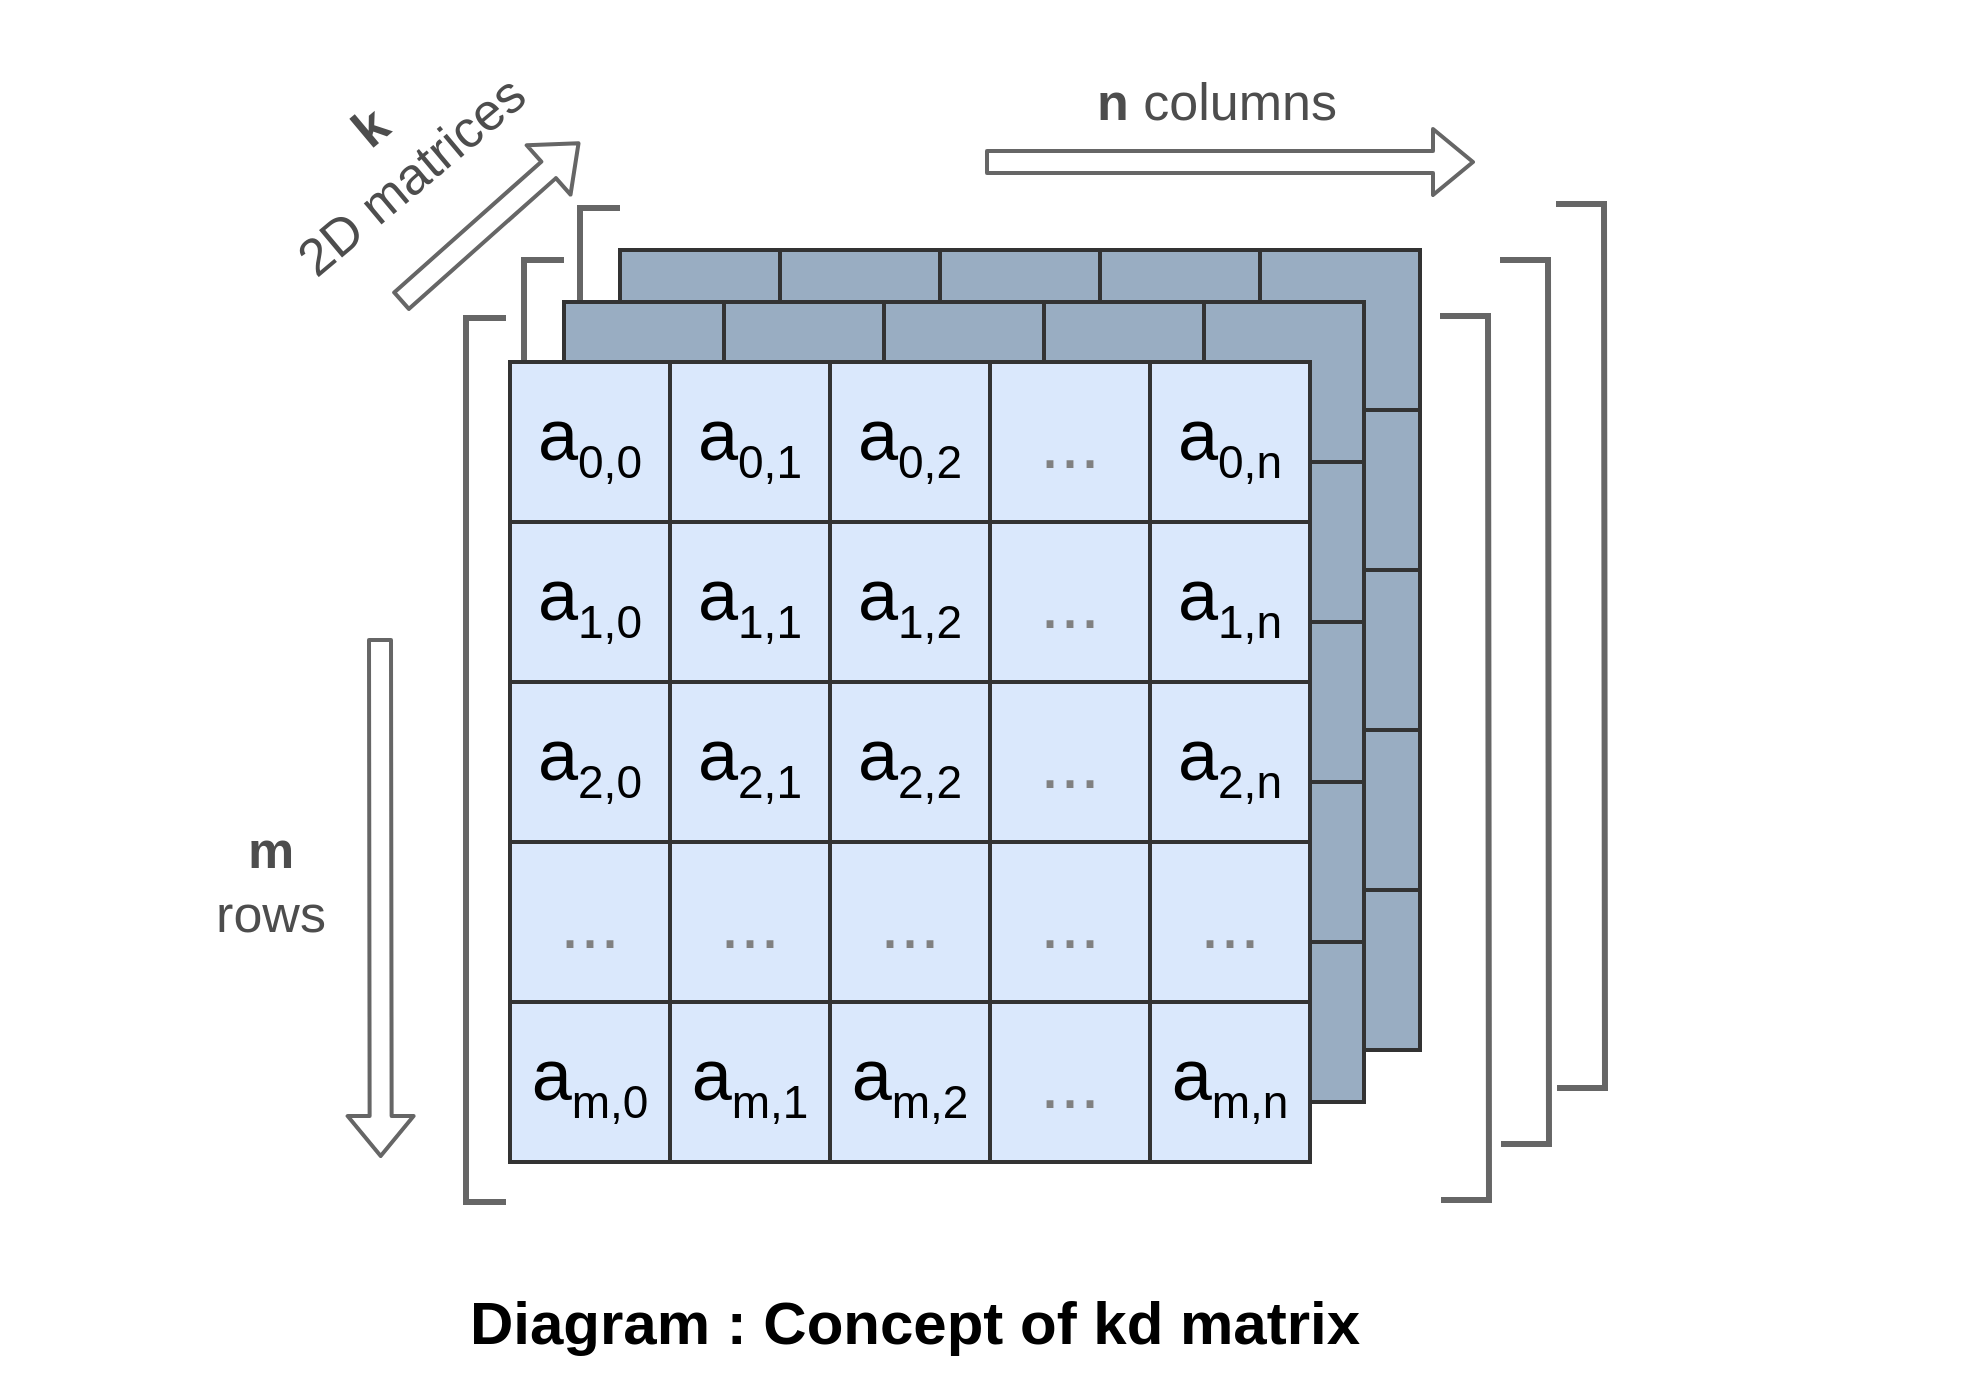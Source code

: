 <mxfile version="12.9.14" type="device"><diagram name="ConceptMatrix3D" id="LwN5qw8sAVuNAFXaMrWz"><mxGraphModel dx="1102" dy="572" grid="1" gridSize="10" guides="1" tooltips="1" connect="1" arrows="1" fold="1" page="1" pageScale="1" pageWidth="1654" pageHeight="1169" math="0" shadow="0"><root><mxCell id="jgN0j8jowN3rlkmGiEIB-0"/><mxCell id="jgN0j8jowN3rlkmGiEIB-1" parent="jgN0j8jowN3rlkmGiEIB-0"/><mxCell id="zbZZlBFge7Po_u3N0cA--0" value="" style="rounded=0;whiteSpace=wrap;html=1;fillColor=none;strokeColor=none;" parent="jgN0j8jowN3rlkmGiEIB-1" vertex="1"><mxGeometry x="370" y="242" width="980" height="670" as="geometry"/></mxCell><mxCell id="nV_At0OnJtEmXYAhptDl-3" value="" style="endArrow=none;html=1;fontSize=40;strokeWidth=3;rounded=0;strokeColor=#666666;" parent="jgN0j8jowN3rlkmGiEIB-1" edge="1"><mxGeometry width="50" height="50" relative="1" as="geometry"><mxPoint x="680" y="765" as="sourcePoint"/><mxPoint x="680" y="323" as="targetPoint"/><Array as="points"><mxPoint x="660" y="765"/><mxPoint x="660" y="323"/></Array></mxGeometry></mxCell><mxCell id="nV_At0OnJtEmXYAhptDl-2" value="" style="endArrow=none;html=1;fontSize=40;strokeWidth=3;rounded=0;strokeColor=#666666;" parent="jgN0j8jowN3rlkmGiEIB-1" edge="1"><mxGeometry width="50" height="50" relative="1" as="geometry"><mxPoint x="652" y="791" as="sourcePoint"/><mxPoint x="652" y="349" as="targetPoint"/><Array as="points"><mxPoint x="632" y="791"/><mxPoint x="632" y="349"/></Array></mxGeometry></mxCell><mxCell id="jgN0j8jowN3rlkmGiEIB-112" value="" style="whiteSpace=wrap;html=1;aspect=fixed;strokeWidth=2;fontSize=36;strokeColor=#333333;fillColor=#99ADC2;fontColor=#000000;" parent="jgN0j8jowN3rlkmGiEIB-1" vertex="1"><mxGeometry x="1000" y="424" width="80" height="80" as="geometry"/></mxCell><mxCell id="jgN0j8jowN3rlkmGiEIB-113" value="" style="whiteSpace=wrap;html=1;aspect=fixed;strokeWidth=2;fontSize=36;strokeColor=#333333;fillColor=#99ADC2;" parent="jgN0j8jowN3rlkmGiEIB-1" vertex="1"><mxGeometry x="1000" y="504" width="80" height="80" as="geometry"/></mxCell><mxCell id="jgN0j8jowN3rlkmGiEIB-114" value="..." style="whiteSpace=wrap;html=1;aspect=fixed;strokeWidth=2;fontSize=36;strokeColor=#333333;fillColor=#99ADC2;fontColor=#808080;" parent="jgN0j8jowN3rlkmGiEIB-1" vertex="1"><mxGeometry x="1000" y="584" width="80" height="80" as="geometry"/></mxCell><mxCell id="jgN0j8jowN3rlkmGiEIB-115" value="" style="whiteSpace=wrap;html=1;aspect=fixed;strokeWidth=2;fontSize=36;strokeColor=#333333;fillColor=#99ADC2;fontColor=#000000;" parent="jgN0j8jowN3rlkmGiEIB-1" vertex="1"><mxGeometry x="1000" y="664" width="80" height="80" as="geometry"/></mxCell><mxCell id="jgN0j8jowN3rlkmGiEIB-116" value="" style="whiteSpace=wrap;html=1;aspect=fixed;strokeWidth=2;fontSize=36;strokeColor=#333333;fillColor=#99ADC2;" parent="jgN0j8jowN3rlkmGiEIB-1" vertex="1"><mxGeometry x="680" y="344" width="80" height="80" as="geometry"/></mxCell><mxCell id="jgN0j8jowN3rlkmGiEIB-117" value="" style="whiteSpace=wrap;html=1;aspect=fixed;strokeWidth=2;fontSize=36;strokeColor=#333333;fillColor=#99ADC2;" parent="jgN0j8jowN3rlkmGiEIB-1" vertex="1"><mxGeometry x="760" y="344" width="80" height="80" as="geometry"/></mxCell><mxCell id="jgN0j8jowN3rlkmGiEIB-118" value="" style="whiteSpace=wrap;html=1;aspect=fixed;strokeWidth=2;fontSize=36;strokeColor=#333333;fillColor=#99ADC2;" parent="jgN0j8jowN3rlkmGiEIB-1" vertex="1"><mxGeometry x="840" y="344" width="80" height="80" as="geometry"/></mxCell><mxCell id="jgN0j8jowN3rlkmGiEIB-119" value="" style="whiteSpace=wrap;html=1;aspect=fixed;strokeWidth=2;fontSize=36;strokeColor=#333333;fillColor=#99ADC2;fontColor=#808080;" parent="jgN0j8jowN3rlkmGiEIB-1" vertex="1"><mxGeometry x="920" y="344" width="80" height="80" as="geometry"/></mxCell><mxCell id="jgN0j8jowN3rlkmGiEIB-120" value="" style="whiteSpace=wrap;html=1;aspect=fixed;strokeWidth=2;fontSize=36;strokeColor=#333333;fillColor=#99ADC2;" parent="jgN0j8jowN3rlkmGiEIB-1" vertex="1"><mxGeometry x="1000" y="344" width="80" height="80" as="geometry"/></mxCell><mxCell id="jgN0j8jowN3rlkmGiEIB-108" value="" style="whiteSpace=wrap;html=1;aspect=fixed;strokeWidth=2;fontSize=36;strokeColor=#333333;fillColor=#99ADC2;fontColor=#000000;" parent="jgN0j8jowN3rlkmGiEIB-1" vertex="1"><mxGeometry x="972" y="450" width="80" height="80" as="geometry"/></mxCell><mxCell id="jgN0j8jowN3rlkmGiEIB-109" value="" style="whiteSpace=wrap;html=1;aspect=fixed;strokeWidth=2;fontSize=36;strokeColor=#333333;fillColor=#99ADC2;" parent="jgN0j8jowN3rlkmGiEIB-1" vertex="1"><mxGeometry x="972" y="530" width="80" height="80" as="geometry"/></mxCell><mxCell id="jgN0j8jowN3rlkmGiEIB-110" value="" style="whiteSpace=wrap;html=1;aspect=fixed;strokeWidth=2;fontSize=36;strokeColor=#333333;fillColor=#99ADC2;fontColor=#808080;" parent="jgN0j8jowN3rlkmGiEIB-1" vertex="1"><mxGeometry x="972" y="610" width="80" height="80" as="geometry"/></mxCell><mxCell id="jgN0j8jowN3rlkmGiEIB-111" value="" style="whiteSpace=wrap;html=1;aspect=fixed;strokeWidth=2;fontSize=36;strokeColor=#333333;fillColor=#99ADC2;fontColor=#000000;" parent="jgN0j8jowN3rlkmGiEIB-1" vertex="1"><mxGeometry x="972" y="690" width="80" height="80" as="geometry"/></mxCell><mxCell id="jgN0j8jowN3rlkmGiEIB-71" value="" style="whiteSpace=wrap;html=1;aspect=fixed;strokeWidth=2;fontSize=36;strokeColor=#333333;fillColor=#99ADC2;" parent="jgN0j8jowN3rlkmGiEIB-1" vertex="1"><mxGeometry x="652" y="370" width="80" height="80" as="geometry"/></mxCell><mxCell id="jgN0j8jowN3rlkmGiEIB-72" value="" style="whiteSpace=wrap;html=1;aspect=fixed;strokeWidth=2;fontSize=36;strokeColor=#333333;fillColor=#99ADC2;" parent="jgN0j8jowN3rlkmGiEIB-1" vertex="1"><mxGeometry x="732" y="370" width="80" height="80" as="geometry"/></mxCell><mxCell id="jgN0j8jowN3rlkmGiEIB-73" value="" style="whiteSpace=wrap;html=1;aspect=fixed;strokeWidth=2;fontSize=36;strokeColor=#333333;fillColor=#99ADC2;" parent="jgN0j8jowN3rlkmGiEIB-1" vertex="1"><mxGeometry x="812" y="370" width="80" height="80" as="geometry"/></mxCell><mxCell id="jgN0j8jowN3rlkmGiEIB-74" value="" style="whiteSpace=wrap;html=1;aspect=fixed;strokeWidth=2;fontSize=36;strokeColor=#333333;fillColor=#99ADC2;fontColor=#808080;" parent="jgN0j8jowN3rlkmGiEIB-1" vertex="1"><mxGeometry x="892" y="370" width="80" height="80" as="geometry"/></mxCell><mxCell id="jgN0j8jowN3rlkmGiEIB-75" value="" style="whiteSpace=wrap;html=1;aspect=fixed;strokeWidth=2;fontSize=36;strokeColor=#333333;fillColor=#99ADC2;direction=south;" parent="jgN0j8jowN3rlkmGiEIB-1" vertex="1"><mxGeometry x="972" y="370" width="80" height="80" as="geometry"/></mxCell><mxCell id="jgN0j8jowN3rlkmGiEIB-76" value="n &lt;span style=&quot;font-weight: normal&quot;&gt;columns&lt;/span&gt;" style="text;html=1;align=center;verticalAlign=middle;resizable=0;points=[];autosize=1;fontSize=26;fontColor=#4D4D4D;fontStyle=1" parent="jgN0j8jowN3rlkmGiEIB-1" vertex="1"><mxGeometry x="912.5" y="250" width="130" height="40" as="geometry"/></mxCell><mxCell id="jgN0j8jowN3rlkmGiEIB-81" value="" style="endArrow=none;html=1;fontSize=40;strokeWidth=3;rounded=0;strokeColor=#666666;" parent="jgN0j8jowN3rlkmGiEIB-1" edge="1"><mxGeometry width="50" height="50" relative="1" as="geometry"><mxPoint x="623" y="820" as="sourcePoint"/><mxPoint x="623" y="378" as="targetPoint"/><Array as="points"><mxPoint x="603" y="820"/><mxPoint x="603" y="378"/></Array></mxGeometry></mxCell><mxCell id="jgN0j8jowN3rlkmGiEIB-90" value="" style="endArrow=none;html=1;fontSize=40;strokeWidth=3;rounded=0;strokeColor=#666666;" parent="jgN0j8jowN3rlkmGiEIB-1" edge="1"><mxGeometry width="50" height="50" relative="1" as="geometry"><mxPoint x="1090.5" y="819" as="sourcePoint"/><mxPoint x="1090" y="377" as="targetPoint"/><Array as="points"><mxPoint x="1114.5" y="819"/><mxPoint x="1114" y="377"/></Array></mxGeometry></mxCell><mxCell id="jgN0j8jowN3rlkmGiEIB-95" value="" style="shape=flexArrow;endArrow=classic;html=1;strokeColor=#666666;strokeWidth=2;fontSize=29;fontColor=#333333;" parent="jgN0j8jowN3rlkmGiEIB-1" edge="1"><mxGeometry width="50" height="50" relative="1" as="geometry"><mxPoint x="862.5" y="300" as="sourcePoint"/><mxPoint x="1107.5" y="300" as="targetPoint"/></mxGeometry></mxCell><mxCell id="jgN0j8jowN3rlkmGiEIB-96" value="" style="shape=flexArrow;endArrow=classic;html=1;strokeColor=#666666;strokeWidth=2;fontSize=29;fontColor=#333333;" parent="jgN0j8jowN3rlkmGiEIB-1" edge="1"><mxGeometry width="50" height="50" relative="1" as="geometry"><mxPoint x="560" y="538" as="sourcePoint"/><mxPoint x="560.34" y="798.0" as="targetPoint"/></mxGeometry></mxCell><mxCell id="jgN0j8jowN3rlkmGiEIB-97" value="Diagram : Concept of kd matrix" style="text;html=1;align=center;verticalAlign=middle;resizable=0;points=[];autosize=1;fontSize=30;fontColor=#000000;fontStyle=1" parent="jgN0j8jowN3rlkmGiEIB-1" vertex="1"><mxGeometry x="597" y="860" width="460" height="40" as="geometry"/></mxCell><mxCell id="jgN0j8jowN3rlkmGiEIB-98" value="m&lt;br&gt;&lt;span style=&quot;font-weight: normal&quot;&gt;rows&lt;/span&gt;" style="text;html=1;align=center;verticalAlign=middle;resizable=0;points=[];autosize=1;fontSize=26;fontColor=#4D4D4D;fontStyle=1;direction=south;" parent="jgN0j8jowN3rlkmGiEIB-1" vertex="1"><mxGeometry x="470" y="625" width="70" height="70" as="geometry"/></mxCell><mxCell id="nV_At0OnJtEmXYAhptDl-0" value="" style="endArrow=none;html=1;fontSize=40;strokeWidth=3;rounded=0;strokeColor=#666666;" parent="jgN0j8jowN3rlkmGiEIB-1" edge="1"><mxGeometry width="50" height="50" relative="1" as="geometry"><mxPoint x="1120.5" y="791" as="sourcePoint"/><mxPoint x="1120" y="349" as="targetPoint"/><Array as="points"><mxPoint x="1144.5" y="791"/><mxPoint x="1144" y="349"/></Array></mxGeometry></mxCell><mxCell id="nV_At0OnJtEmXYAhptDl-1" value="" style="endArrow=none;html=1;fontSize=40;strokeWidth=3;rounded=0;strokeColor=#666666;" parent="jgN0j8jowN3rlkmGiEIB-1" edge="1"><mxGeometry width="50" height="50" relative="1" as="geometry"><mxPoint x="1148.5" y="763" as="sourcePoint"/><mxPoint x="1148" y="321" as="targetPoint"/><Array as="points"><mxPoint x="1172.5" y="763"/><mxPoint x="1172" y="321"/></Array></mxGeometry></mxCell><mxCell id="nV_At0OnJtEmXYAhptDl-4" value="" style="shape=flexArrow;endArrow=classic;html=1;strokeColor=#666666;strokeWidth=2;fontSize=29;fontColor=#333333;" parent="jgN0j8jowN3rlkmGiEIB-1" edge="1"><mxGeometry width="50" height="50" relative="1" as="geometry"><mxPoint x="570" y="370" as="sourcePoint"/><mxPoint x="660" y="290" as="targetPoint"/></mxGeometry></mxCell><mxCell id="nV_At0OnJtEmXYAhptDl-5" value="k &lt;br&gt;&lt;span style=&quot;font-weight: normal&quot;&gt;2D matrices&lt;/span&gt;" style="text;html=1;align=center;verticalAlign=middle;resizable=0;points=[];autosize=1;fontSize=26;fontColor=#4D4D4D;fontStyle=1;rotation=-40;" parent="jgN0j8jowN3rlkmGiEIB-1" vertex="1"><mxGeometry x="490" y="260" width="150" height="70" as="geometry"/></mxCell><mxCell id="6cl-biytPue9uqHYvEsF-0" value="a&lt;sub&gt;&lt;font style=&quot;font-size: 23px&quot;&gt;0,0&lt;/font&gt;&lt;/sub&gt;" style="whiteSpace=wrap;html=1;aspect=fixed;strokeWidth=2;fontSize=36;strokeColor=#333333;fillColor=#DAE8FC;" parent="jgN0j8jowN3rlkmGiEIB-1" vertex="1"><mxGeometry x="625" y="400" width="80" height="80" as="geometry"/></mxCell><mxCell id="6cl-biytPue9uqHYvEsF-1" value="a&lt;sub&gt;&lt;font style=&quot;font-size: 23px&quot;&gt;0,1&lt;/font&gt;&lt;/sub&gt;" style="whiteSpace=wrap;html=1;aspect=fixed;strokeWidth=2;fontSize=36;strokeColor=#333333;fillColor=#DAE8FC;" parent="jgN0j8jowN3rlkmGiEIB-1" vertex="1"><mxGeometry x="705" y="400" width="80" height="80" as="geometry"/></mxCell><mxCell id="6cl-biytPue9uqHYvEsF-2" value="a&lt;sub&gt;&lt;font style=&quot;font-size: 23px&quot;&gt;1,0&lt;/font&gt;&lt;/sub&gt;" style="whiteSpace=wrap;html=1;aspect=fixed;strokeWidth=2;fontSize=36;strokeColor=#333333;fillColor=#DAE8FC;gradientColor=none;" parent="jgN0j8jowN3rlkmGiEIB-1" vertex="1"><mxGeometry x="625" y="480" width="80" height="80" as="geometry"/></mxCell><mxCell id="6cl-biytPue9uqHYvEsF-3" value="a&lt;sub&gt;&lt;font style=&quot;font-size: 23px&quot;&gt;1,1&lt;/font&gt;&lt;/sub&gt;" style="whiteSpace=wrap;html=1;aspect=fixed;strokeWidth=2;fontSize=36;strokeColor=#333333;fillColor=#DAE8FC;fontColor=#000000;" parent="jgN0j8jowN3rlkmGiEIB-1" vertex="1"><mxGeometry x="705" y="480" width="80" height="80" as="geometry"/></mxCell><mxCell id="6cl-biytPue9uqHYvEsF-4" value="a&lt;sub&gt;&lt;font style=&quot;font-size: 23px&quot;&gt;0,2&lt;/font&gt;&lt;/sub&gt;" style="whiteSpace=wrap;html=1;aspect=fixed;strokeWidth=2;fontSize=36;strokeColor=#333333;fillColor=#DAE8FC;" parent="jgN0j8jowN3rlkmGiEIB-1" vertex="1"><mxGeometry x="785" y="400" width="80" height="80" as="geometry"/></mxCell><mxCell id="6cl-biytPue9uqHYvEsF-5" value="a&lt;sub&gt;&lt;font style=&quot;font-size: 23px&quot;&gt;1,2&lt;/font&gt;&lt;/sub&gt;" style="whiteSpace=wrap;html=1;aspect=fixed;strokeWidth=2;fontSize=36;strokeColor=#333333;fillColor=#DAE8FC;fontColor=#000000;" parent="jgN0j8jowN3rlkmGiEIB-1" vertex="1"><mxGeometry x="785" y="480" width="80" height="80" as="geometry"/></mxCell><mxCell id="6cl-biytPue9uqHYvEsF-6" value="a&lt;sub&gt;&lt;font style=&quot;font-size: 23px&quot;&gt;2,0&lt;/font&gt;&lt;/sub&gt;" style="whiteSpace=wrap;html=1;aspect=fixed;strokeWidth=2;fontSize=36;strokeColor=#333333;fillColor=#DAE8FC;" parent="jgN0j8jowN3rlkmGiEIB-1" vertex="1"><mxGeometry x="625" y="560" width="80" height="80" as="geometry"/></mxCell><mxCell id="6cl-biytPue9uqHYvEsF-7" value="a&lt;sub&gt;&lt;font style=&quot;font-size: 23px&quot;&gt;2,1&lt;/font&gt;&lt;/sub&gt;" style="whiteSpace=wrap;html=1;aspect=fixed;strokeWidth=2;fontSize=36;strokeColor=#333333;fillColor=#DAE8FC;" parent="jgN0j8jowN3rlkmGiEIB-1" vertex="1"><mxGeometry x="705" y="560" width="80" height="80" as="geometry"/></mxCell><mxCell id="6cl-biytPue9uqHYvEsF-8" value="..." style="whiteSpace=wrap;html=1;aspect=fixed;strokeWidth=2;fontSize=36;strokeColor=#333333;fillColor=#DAE8FC;gradientColor=none;fontColor=#808080;" parent="jgN0j8jowN3rlkmGiEIB-1" vertex="1"><mxGeometry x="625" y="640" width="80" height="80" as="geometry"/></mxCell><mxCell id="6cl-biytPue9uqHYvEsF-9" value="..." style="whiteSpace=wrap;html=1;aspect=fixed;strokeWidth=2;fontSize=36;strokeColor=#333333;fillColor=#DAE8FC;fontColor=#808080;" parent="jgN0j8jowN3rlkmGiEIB-1" vertex="1"><mxGeometry x="705" y="640" width="80" height="80" as="geometry"/></mxCell><mxCell id="6cl-biytPue9uqHYvEsF-10" value="a&lt;sub&gt;&lt;font style=&quot;font-size: 23px&quot;&gt;2,2&lt;/font&gt;&lt;/sub&gt;" style="whiteSpace=wrap;html=1;aspect=fixed;strokeWidth=2;fontSize=36;strokeColor=#333333;fillColor=#DAE8FC;" parent="jgN0j8jowN3rlkmGiEIB-1" vertex="1"><mxGeometry x="785" y="560" width="80" height="80" as="geometry"/></mxCell><mxCell id="6cl-biytPue9uqHYvEsF-11" value="..." style="whiteSpace=wrap;html=1;aspect=fixed;strokeWidth=2;fontSize=36;strokeColor=#333333;fillColor=#DAE8FC;fontColor=#808080;" parent="jgN0j8jowN3rlkmGiEIB-1" vertex="1"><mxGeometry x="785" y="640" width="80" height="80" as="geometry"/></mxCell><mxCell id="6cl-biytPue9uqHYvEsF-12" value="..." style="whiteSpace=wrap;html=1;aspect=fixed;strokeWidth=2;fontSize=36;strokeColor=#333333;fillColor=#DAE8FC;fontColor=#808080;" parent="jgN0j8jowN3rlkmGiEIB-1" vertex="1"><mxGeometry x="865" y="400" width="80" height="80" as="geometry"/></mxCell><mxCell id="6cl-biytPue9uqHYvEsF-13" value="..." style="whiteSpace=wrap;html=1;aspect=fixed;strokeWidth=2;fontSize=36;strokeColor=#333333;fillColor=#DAE8FC;fontColor=#808080;" parent="jgN0j8jowN3rlkmGiEIB-1" vertex="1"><mxGeometry x="865" y="480" width="80" height="80" as="geometry"/></mxCell><mxCell id="6cl-biytPue9uqHYvEsF-14" value="..." style="whiteSpace=wrap;html=1;aspect=fixed;strokeWidth=2;fontSize=36;strokeColor=#333333;fillColor=#DAE8FC;fontColor=#808080;" parent="jgN0j8jowN3rlkmGiEIB-1" vertex="1"><mxGeometry x="865" y="560" width="80" height="80" as="geometry"/></mxCell><mxCell id="6cl-biytPue9uqHYvEsF-15" value="..." style="whiteSpace=wrap;html=1;aspect=fixed;strokeWidth=2;fontSize=36;strokeColor=#333333;fillColor=#DAE8FC;fontColor=#808080;" parent="jgN0j8jowN3rlkmGiEIB-1" vertex="1"><mxGeometry x="865" y="640" width="80" height="80" as="geometry"/></mxCell><mxCell id="6cl-biytPue9uqHYvEsF-16" value="a&lt;sub&gt;&lt;font style=&quot;font-size: 23px&quot;&gt;0,n&lt;/font&gt;&lt;/sub&gt;" style="whiteSpace=wrap;html=1;aspect=fixed;strokeWidth=2;fontSize=36;strokeColor=#333333;fillColor=#DAE8FC;" parent="jgN0j8jowN3rlkmGiEIB-1" vertex="1"><mxGeometry x="945" y="400" width="80" height="80" as="geometry"/></mxCell><mxCell id="6cl-biytPue9uqHYvEsF-17" value="a&lt;sub&gt;&lt;font style=&quot;font-size: 23px&quot;&gt;1,n&lt;/font&gt;&lt;/sub&gt;" style="whiteSpace=wrap;html=1;aspect=fixed;strokeWidth=2;fontSize=36;strokeColor=#333333;fillColor=#DAE8FC;fontColor=#000000;" parent="jgN0j8jowN3rlkmGiEIB-1" vertex="1"><mxGeometry x="945" y="480" width="80" height="80" as="geometry"/></mxCell><mxCell id="6cl-biytPue9uqHYvEsF-18" value="a&lt;sub&gt;&lt;font style=&quot;font-size: 23px&quot;&gt;2,n&lt;/font&gt;&lt;/sub&gt;" style="whiteSpace=wrap;html=1;aspect=fixed;strokeWidth=2;fontSize=36;strokeColor=#333333;fillColor=#DAE8FC;" parent="jgN0j8jowN3rlkmGiEIB-1" vertex="1"><mxGeometry x="945" y="560" width="80" height="80" as="geometry"/></mxCell><mxCell id="6cl-biytPue9uqHYvEsF-19" value="..." style="whiteSpace=wrap;html=1;aspect=fixed;strokeWidth=2;fontSize=36;strokeColor=#333333;fillColor=#DAE8FC;fontColor=#808080;" parent="jgN0j8jowN3rlkmGiEIB-1" vertex="1"><mxGeometry x="945" y="640" width="80" height="80" as="geometry"/></mxCell><mxCell id="6cl-biytPue9uqHYvEsF-20" value="a&lt;sub&gt;&lt;font style=&quot;font-size: 23px&quot;&gt;m,0&lt;/font&gt;&lt;/sub&gt;" style="whiteSpace=wrap;html=1;aspect=fixed;strokeWidth=2;fontSize=36;strokeColor=#333333;fillColor=#DAE8FC;gradientColor=none;" parent="jgN0j8jowN3rlkmGiEIB-1" vertex="1"><mxGeometry x="625" y="720" width="80" height="80" as="geometry"/></mxCell><mxCell id="6cl-biytPue9uqHYvEsF-21" value="a&lt;sub&gt;&lt;font style=&quot;font-size: 23px&quot;&gt;m,1&lt;/font&gt;&lt;/sub&gt;" style="whiteSpace=wrap;html=1;aspect=fixed;strokeWidth=2;fontSize=36;strokeColor=#333333;fillColor=#DAE8FC;fontColor=#000000;" parent="jgN0j8jowN3rlkmGiEIB-1" vertex="1"><mxGeometry x="705" y="720" width="80" height="80" as="geometry"/></mxCell><mxCell id="6cl-biytPue9uqHYvEsF-22" value="a&lt;sub&gt;&lt;font style=&quot;font-size: 23px&quot;&gt;m,2&lt;/font&gt;&lt;/sub&gt;" style="whiteSpace=wrap;html=1;aspect=fixed;strokeWidth=2;fontSize=36;strokeColor=#333333;fillColor=#DAE8FC;fontColor=#000000;" parent="jgN0j8jowN3rlkmGiEIB-1" vertex="1"><mxGeometry x="785" y="720" width="80" height="80" as="geometry"/></mxCell><mxCell id="6cl-biytPue9uqHYvEsF-23" value="..." style="whiteSpace=wrap;html=1;aspect=fixed;strokeWidth=2;fontSize=36;strokeColor=#333333;fillColor=#DAE8FC;fontColor=#808080;" parent="jgN0j8jowN3rlkmGiEIB-1" vertex="1"><mxGeometry x="865" y="720" width="80" height="80" as="geometry"/></mxCell><mxCell id="6cl-biytPue9uqHYvEsF-24" value="a&lt;sub&gt;&lt;font style=&quot;font-size: 23px&quot;&gt;m,n&lt;/font&gt;&lt;/sub&gt;" style="whiteSpace=wrap;html=1;aspect=fixed;strokeWidth=2;fontSize=36;strokeColor=#333333;fillColor=#DAE8FC;fontColor=#000000;" parent="jgN0j8jowN3rlkmGiEIB-1" vertex="1"><mxGeometry x="945" y="720" width="80" height="80" as="geometry"/></mxCell></root></mxGraphModel></diagram></mxfile>